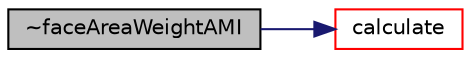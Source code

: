 digraph "~faceAreaWeightAMI"
{
  bgcolor="transparent";
  edge [fontname="Helvetica",fontsize="10",labelfontname="Helvetica",labelfontsize="10"];
  node [fontname="Helvetica",fontsize="10",shape=record];
  rankdir="LR";
  Node9 [label="~faceAreaWeightAMI",height=0.2,width=0.4,color="black", fillcolor="grey75", style="filled", fontcolor="black"];
  Node9 -> Node10 [color="midnightblue",fontsize="10",style="solid",fontname="Helvetica"];
  Node10 [label="calculate",height=0.2,width=0.4,color="red",URL="$a26009.html#adb50b94811fe331480805bb885ade5bc",tooltip="Update addressing and weights. "];
}
